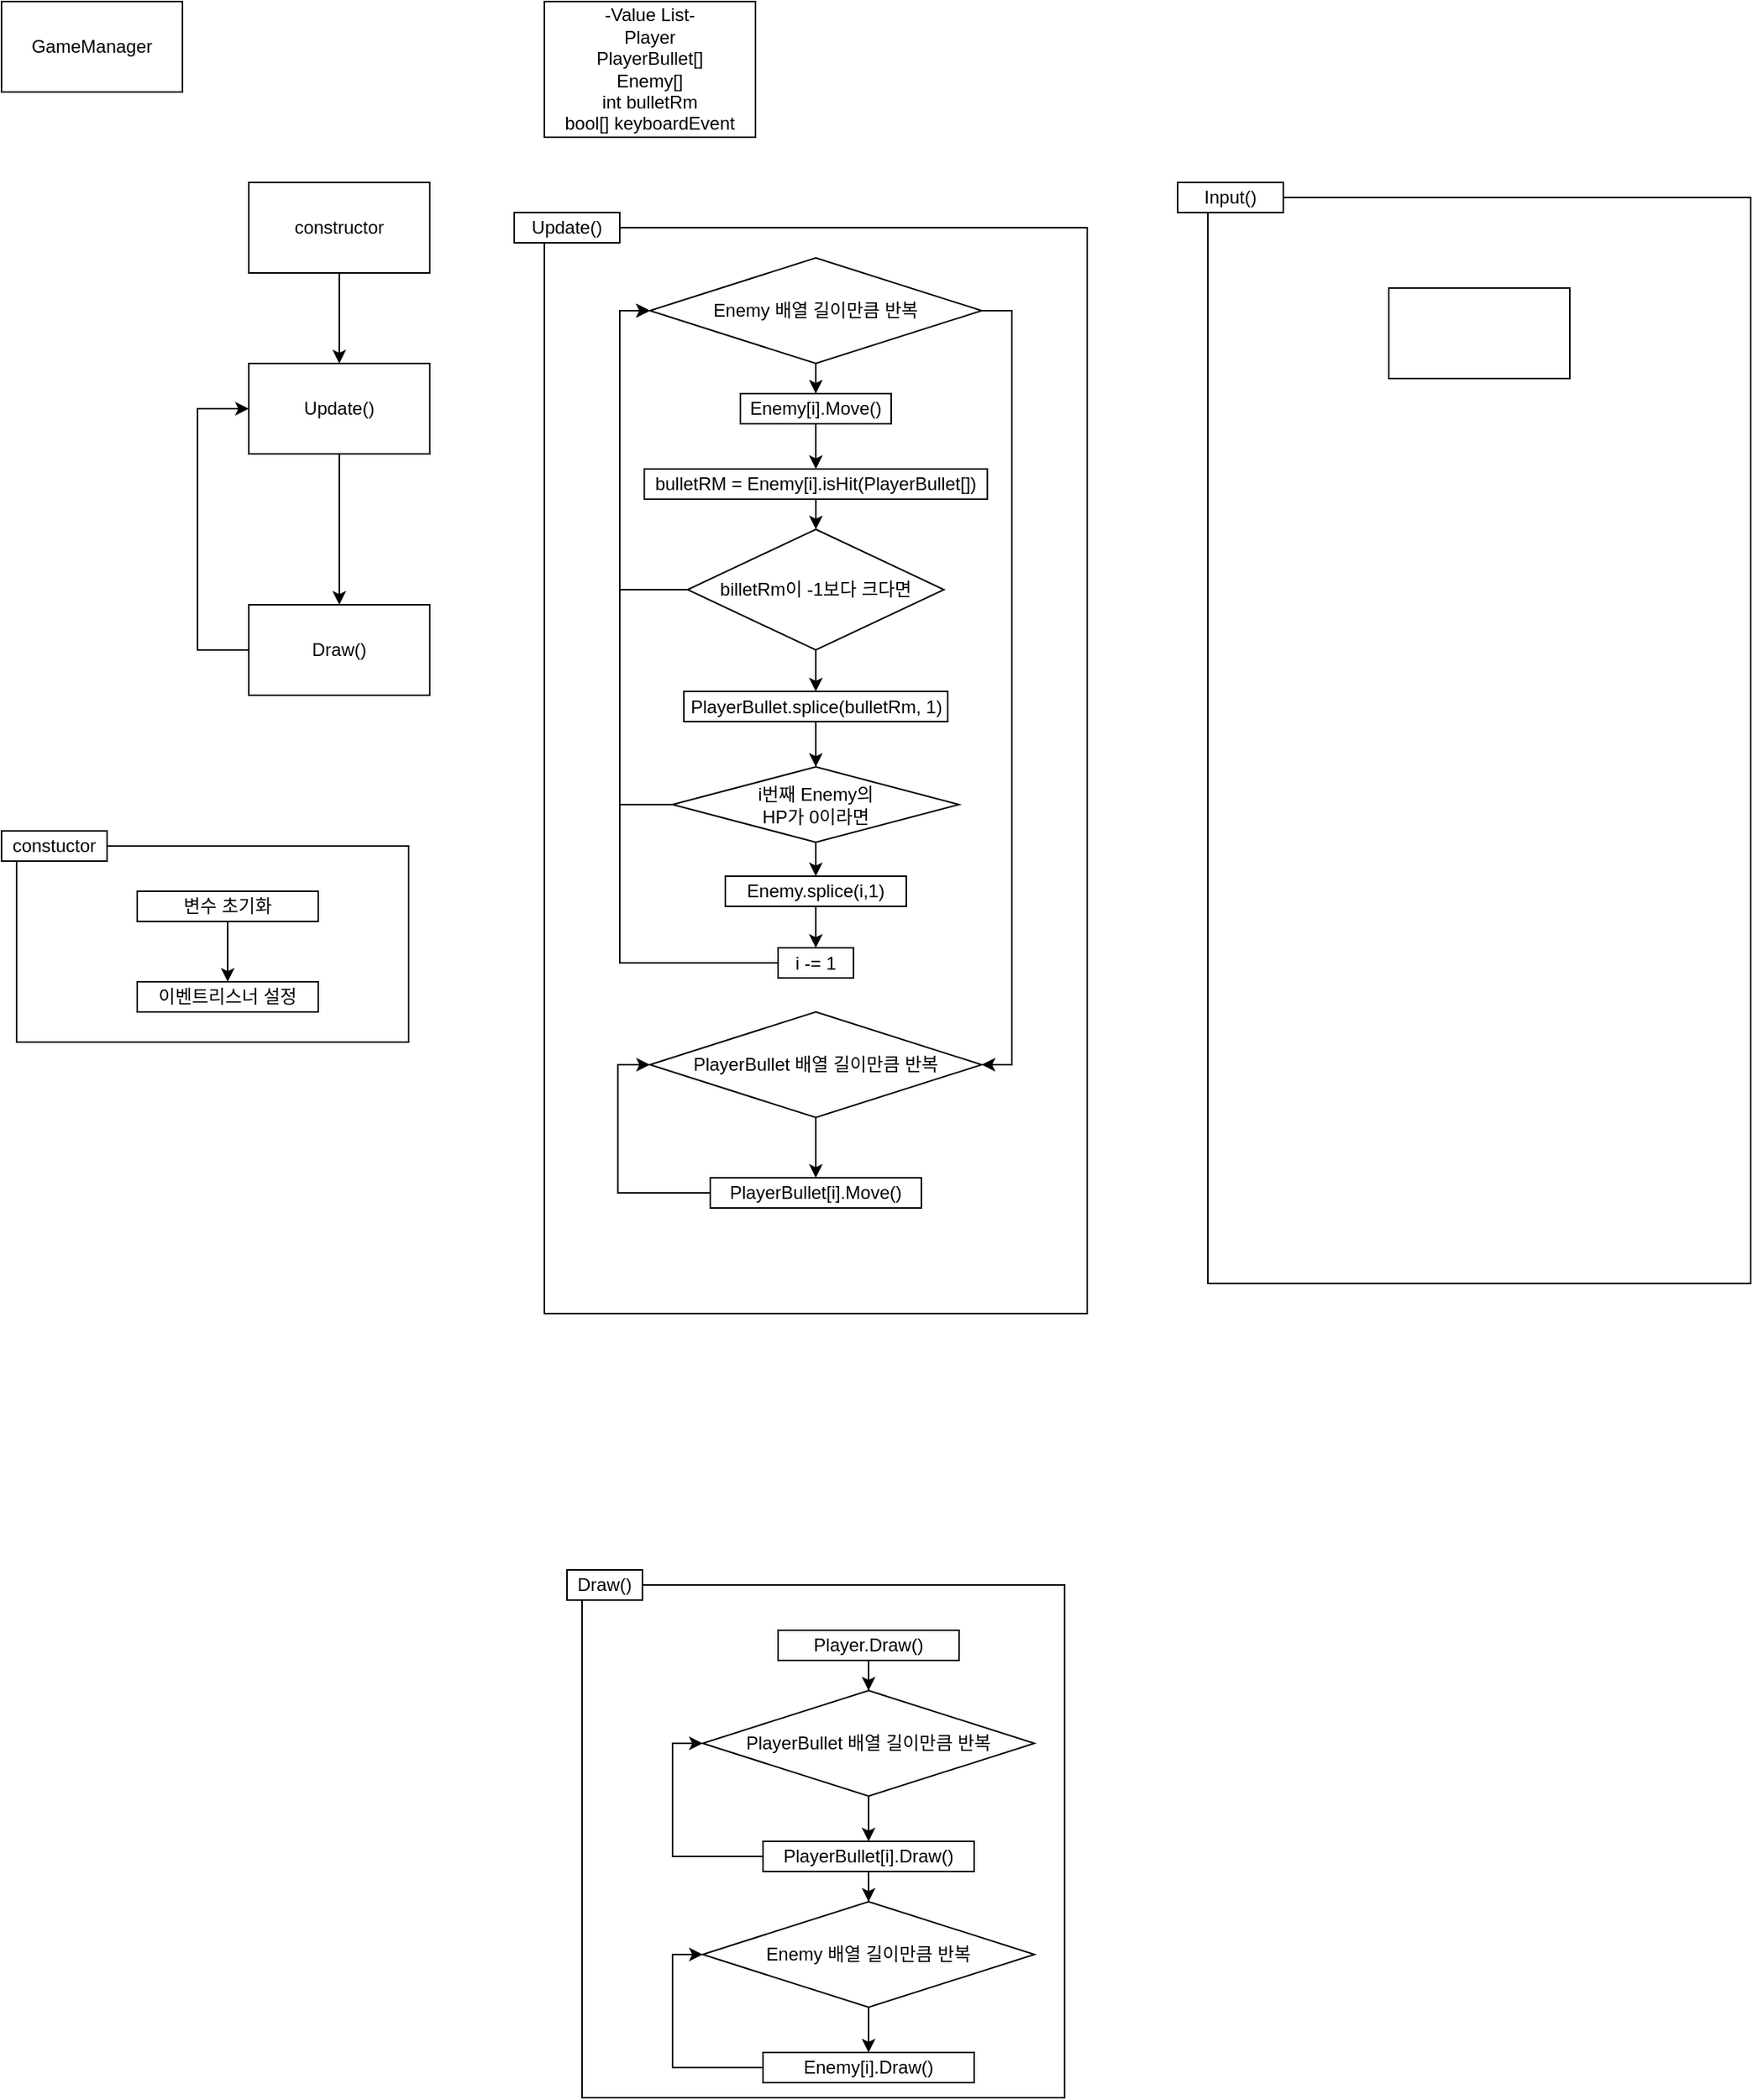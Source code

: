 <mxfile version="18.0.7" type="device"><diagram id="dOSIlctDaxzFNJbiFpln" name="Page-1"><mxGraphModel dx="1422" dy="794" grid="1" gridSize="10" guides="1" tooltips="1" connect="1" arrows="1" fold="1" page="1" pageScale="1" pageWidth="2339" pageHeight="3300" math="0" shadow="0"><root><mxCell id="0"/><mxCell id="1" parent="0"/><mxCell id="VZs8ZNXlbFE_6fzTME0p-77" value="" style="rounded=0;whiteSpace=wrap;html=1;" parent="1" vertex="1"><mxGeometry x="40" y="590" width="260" height="130" as="geometry"/></mxCell><mxCell id="VZs8ZNXlbFE_6fzTME0p-37" value="" style="rounded=0;whiteSpace=wrap;html=1;" parent="1" vertex="1"><mxGeometry x="415" y="1080" width="320" height="340" as="geometry"/></mxCell><mxCell id="VZs8ZNXlbFE_6fzTME0p-10" value="" style="rounded=0;whiteSpace=wrap;html=1;" parent="1" vertex="1"><mxGeometry x="390" y="180" width="360" height="720" as="geometry"/></mxCell><mxCell id="VZs8ZNXlbFE_6fzTME0p-1" value="GameManager" style="rounded=0;whiteSpace=wrap;html=1;" parent="1" vertex="1"><mxGeometry x="30" y="30" width="120" height="60" as="geometry"/></mxCell><mxCell id="VZs8ZNXlbFE_6fzTME0p-5" style="edgeStyle=orthogonalEdgeStyle;rounded=0;orthogonalLoop=1;jettySize=auto;html=1;entryX=0.5;entryY=0;entryDx=0;entryDy=0;" parent="1" source="VZs8ZNXlbFE_6fzTME0p-2" target="VZs8ZNXlbFE_6fzTME0p-3" edge="1"><mxGeometry relative="1" as="geometry"/></mxCell><mxCell id="VZs8ZNXlbFE_6fzTME0p-2" value="constructor" style="rounded=0;whiteSpace=wrap;html=1;" parent="1" vertex="1"><mxGeometry x="194" y="150" width="120" height="60" as="geometry"/></mxCell><mxCell id="VZs8ZNXlbFE_6fzTME0p-6" style="edgeStyle=orthogonalEdgeStyle;rounded=0;orthogonalLoop=1;jettySize=auto;html=1;entryX=0.5;entryY=0;entryDx=0;entryDy=0;" parent="1" source="VZs8ZNXlbFE_6fzTME0p-3" target="VZs8ZNXlbFE_6fzTME0p-4" edge="1"><mxGeometry relative="1" as="geometry"/></mxCell><mxCell id="VZs8ZNXlbFE_6fzTME0p-3" value="Update()" style="rounded=0;whiteSpace=wrap;html=1;" parent="1" vertex="1"><mxGeometry x="194" y="270" width="120" height="60" as="geometry"/></mxCell><mxCell id="VZs8ZNXlbFE_6fzTME0p-7" style="edgeStyle=orthogonalEdgeStyle;rounded=0;orthogonalLoop=1;jettySize=auto;html=1;entryX=0;entryY=0.5;entryDx=0;entryDy=0;" parent="1" source="VZs8ZNXlbFE_6fzTME0p-4" target="VZs8ZNXlbFE_6fzTME0p-3" edge="1"><mxGeometry relative="1" as="geometry"><Array as="points"><mxPoint x="160" y="460"/><mxPoint x="160" y="300"/></Array></mxGeometry></mxCell><mxCell id="VZs8ZNXlbFE_6fzTME0p-4" value="Draw()" style="rounded=0;whiteSpace=wrap;html=1;" parent="1" vertex="1"><mxGeometry x="194" y="430" width="120" height="60" as="geometry"/></mxCell><mxCell id="VZs8ZNXlbFE_6fzTME0p-8" value="-Value List-&lt;br&gt;Player&lt;br&gt;PlayerBullet[]&lt;br&gt;Enemy[]&lt;br&gt;int bulletRm&lt;br&gt;bool[] keyboardEvent" style="rounded=0;whiteSpace=wrap;html=1;" parent="1" vertex="1"><mxGeometry x="390" y="30" width="140" height="90" as="geometry"/></mxCell><mxCell id="VZs8ZNXlbFE_6fzTME0p-9" value="Update()" style="rounded=0;whiteSpace=wrap;html=1;direction=south;" parent="1" vertex="1"><mxGeometry x="370" y="170" width="70" height="20" as="geometry"/></mxCell><mxCell id="kRpa_phflmBOGOGhilWF-9" style="edgeStyle=orthogonalEdgeStyle;rounded=0;orthogonalLoop=1;jettySize=auto;html=1;" edge="1" parent="1" source="VZs8ZNXlbFE_6fzTME0p-13" target="kRpa_phflmBOGOGhilWF-7"><mxGeometry relative="1" as="geometry"/></mxCell><mxCell id="kRpa_phflmBOGOGhilWF-14" style="edgeStyle=orthogonalEdgeStyle;rounded=0;orthogonalLoop=1;jettySize=auto;html=1;entryX=1;entryY=0.5;entryDx=0;entryDy=0;" edge="1" parent="1" source="VZs8ZNXlbFE_6fzTME0p-13" target="VZs8ZNXlbFE_6fzTME0p-23"><mxGeometry relative="1" as="geometry"><Array as="points"><mxPoint x="700" y="235"/><mxPoint x="700" y="735"/></Array></mxGeometry></mxCell><mxCell id="VZs8ZNXlbFE_6fzTME0p-13" value="Enemy 배열 길이만큼 반복" style="rhombus;whiteSpace=wrap;html=1;" parent="1" vertex="1"><mxGeometry x="460" y="200" width="220" height="70" as="geometry"/></mxCell><mxCell id="VZs8ZNXlbFE_6fzTME0p-83" value="" style="edgeStyle=orthogonalEdgeStyle;rounded=0;orthogonalLoop=1;jettySize=auto;html=1;" parent="1" source="VZs8ZNXlbFE_6fzTME0p-14" target="VZs8ZNXlbFE_6fzTME0p-82" edge="1"><mxGeometry relative="1" as="geometry"/></mxCell><mxCell id="VZs8ZNXlbFE_6fzTME0p-14" value="bulletRM = Enemy[i].isHit(PlayerBullet[])" style="rounded=0;whiteSpace=wrap;html=1;" parent="1" vertex="1"><mxGeometry x="456.25" y="340" width="227.5" height="20" as="geometry"/></mxCell><mxCell id="VZs8ZNXlbFE_6fzTME0p-29" style="edgeStyle=orthogonalEdgeStyle;rounded=0;orthogonalLoop=1;jettySize=auto;html=1;entryX=0.5;entryY=0;entryDx=0;entryDy=0;" parent="1" source="VZs8ZNXlbFE_6fzTME0p-23" target="VZs8ZNXlbFE_6fzTME0p-27" edge="1"><mxGeometry relative="1" as="geometry"/></mxCell><mxCell id="VZs8ZNXlbFE_6fzTME0p-23" value="PlayerBullet 배열 길이만큼 반복" style="rhombus;whiteSpace=wrap;html=1;" parent="1" vertex="1"><mxGeometry x="460" y="700" width="220" height="70" as="geometry"/></mxCell><mxCell id="VZs8ZNXlbFE_6fzTME0p-30" style="edgeStyle=orthogonalEdgeStyle;rounded=0;orthogonalLoop=1;jettySize=auto;html=1;entryX=0;entryY=0.5;entryDx=0;entryDy=0;" parent="1" source="VZs8ZNXlbFE_6fzTME0p-27" target="VZs8ZNXlbFE_6fzTME0p-23" edge="1"><mxGeometry relative="1" as="geometry"><Array as="points"><mxPoint x="438.75" y="820"/><mxPoint x="438.75" y="735"/></Array></mxGeometry></mxCell><mxCell id="VZs8ZNXlbFE_6fzTME0p-27" value="PlayerBullet[i].Move()" style="rounded=0;whiteSpace=wrap;html=1;" parent="1" vertex="1"><mxGeometry x="500" y="810" width="140" height="20" as="geometry"/></mxCell><mxCell id="VZs8ZNXlbFE_6fzTME0p-36" value="Draw()" style="rounded=0;whiteSpace=wrap;html=1;" parent="1" vertex="1"><mxGeometry x="405" y="1070" width="50" height="20" as="geometry"/></mxCell><mxCell id="VZs8ZNXlbFE_6fzTME0p-42" value="" style="edgeStyle=orthogonalEdgeStyle;rounded=0;orthogonalLoop=1;jettySize=auto;html=1;" parent="1" source="VZs8ZNXlbFE_6fzTME0p-38" target="VZs8ZNXlbFE_6fzTME0p-39" edge="1"><mxGeometry relative="1" as="geometry"/></mxCell><mxCell id="VZs8ZNXlbFE_6fzTME0p-38" value="Player.Draw()" style="rounded=0;whiteSpace=wrap;html=1;" parent="1" vertex="1"><mxGeometry x="545" y="1110" width="120" height="20" as="geometry"/></mxCell><mxCell id="VZs8ZNXlbFE_6fzTME0p-43" style="edgeStyle=orthogonalEdgeStyle;rounded=0;orthogonalLoop=1;jettySize=auto;html=1;" parent="1" source="VZs8ZNXlbFE_6fzTME0p-39" target="VZs8ZNXlbFE_6fzTME0p-41" edge="1"><mxGeometry relative="1" as="geometry"/></mxCell><mxCell id="VZs8ZNXlbFE_6fzTME0p-39" value="PlayerBullet 배열 길이만큼 반복" style="rhombus;whiteSpace=wrap;html=1;" parent="1" vertex="1"><mxGeometry x="495" y="1150" width="220" height="70" as="geometry"/></mxCell><mxCell id="VZs8ZNXlbFE_6fzTME0p-40" style="edgeStyle=orthogonalEdgeStyle;rounded=0;orthogonalLoop=1;jettySize=auto;html=1;entryX=0;entryY=0.5;entryDx=0;entryDy=0;" parent="1" source="VZs8ZNXlbFE_6fzTME0p-41" target="VZs8ZNXlbFE_6fzTME0p-39" edge="1"><mxGeometry relative="1" as="geometry"><Array as="points"><mxPoint x="475" y="1260"/><mxPoint x="475" y="1185"/></Array></mxGeometry></mxCell><mxCell id="VZs8ZNXlbFE_6fzTME0p-52" value="" style="edgeStyle=orthogonalEdgeStyle;rounded=0;orthogonalLoop=1;jettySize=auto;html=1;" parent="1" source="VZs8ZNXlbFE_6fzTME0p-41" target="VZs8ZNXlbFE_6fzTME0p-45" edge="1"><mxGeometry relative="1" as="geometry"/></mxCell><mxCell id="VZs8ZNXlbFE_6fzTME0p-41" value="PlayerBullet[i].Draw()" style="rounded=0;whiteSpace=wrap;html=1;" parent="1" vertex="1"><mxGeometry x="535" y="1250" width="140" height="20" as="geometry"/></mxCell><mxCell id="VZs8ZNXlbFE_6fzTME0p-50" style="edgeStyle=orthogonalEdgeStyle;rounded=0;orthogonalLoop=1;jettySize=auto;html=1;entryX=0.5;entryY=0;entryDx=0;entryDy=0;" parent="1" source="VZs8ZNXlbFE_6fzTME0p-45" target="VZs8ZNXlbFE_6fzTME0p-49" edge="1"><mxGeometry relative="1" as="geometry"/></mxCell><mxCell id="VZs8ZNXlbFE_6fzTME0p-45" value="Enemy 배열 길이만큼 반복" style="rhombus;whiteSpace=wrap;html=1;" parent="1" vertex="1"><mxGeometry x="495" y="1290" width="220" height="70" as="geometry"/></mxCell><mxCell id="VZs8ZNXlbFE_6fzTME0p-51" style="edgeStyle=orthogonalEdgeStyle;rounded=0;orthogonalLoop=1;jettySize=auto;html=1;entryX=0;entryY=0.5;entryDx=0;entryDy=0;" parent="1" source="VZs8ZNXlbFE_6fzTME0p-49" target="VZs8ZNXlbFE_6fzTME0p-45" edge="1"><mxGeometry relative="1" as="geometry"><Array as="points"><mxPoint x="475" y="1400"/><mxPoint x="475" y="1325"/></Array></mxGeometry></mxCell><mxCell id="VZs8ZNXlbFE_6fzTME0p-49" value="Enemy[i].Draw()" style="rounded=0;whiteSpace=wrap;html=1;" parent="1" vertex="1"><mxGeometry x="535" y="1390" width="140" height="20" as="geometry"/></mxCell><mxCell id="VZs8ZNXlbFE_6fzTME0p-75" style="edgeStyle=orthogonalEdgeStyle;rounded=0;orthogonalLoop=1;jettySize=auto;html=1;" parent="1" source="VZs8ZNXlbFE_6fzTME0p-58" target="VZs8ZNXlbFE_6fzTME0p-61" edge="1"><mxGeometry relative="1" as="geometry"/></mxCell><mxCell id="VZs8ZNXlbFE_6fzTME0p-58" value="PlayerBullet.splice(bulletRm, 1)" style="rounded=0;whiteSpace=wrap;html=1;" parent="1" vertex="1"><mxGeometry x="482.5" y="487.5" width="175" height="20" as="geometry"/></mxCell><mxCell id="VZs8ZNXlbFE_6fzTME0p-63" style="edgeStyle=orthogonalEdgeStyle;rounded=0;orthogonalLoop=1;jettySize=auto;html=1;" parent="1" source="VZs8ZNXlbFE_6fzTME0p-61" target="VZs8ZNXlbFE_6fzTME0p-62" edge="1"><mxGeometry relative="1" as="geometry"/></mxCell><mxCell id="kRpa_phflmBOGOGhilWF-12" style="edgeStyle=orthogonalEdgeStyle;rounded=0;orthogonalLoop=1;jettySize=auto;html=1;" edge="1" parent="1" source="VZs8ZNXlbFE_6fzTME0p-61" target="VZs8ZNXlbFE_6fzTME0p-13"><mxGeometry relative="1" as="geometry"><Array as="points"><mxPoint x="440" y="562.5"/><mxPoint x="440" y="235"/></Array></mxGeometry></mxCell><mxCell id="VZs8ZNXlbFE_6fzTME0p-61" value="i번째 Enemy의&lt;br&gt;HP가 0이라면" style="rhombus;whiteSpace=wrap;html=1;" parent="1" vertex="1"><mxGeometry x="475" y="537.5" width="190" height="50" as="geometry"/></mxCell><mxCell id="VZs8ZNXlbFE_6fzTME0p-70" value="" style="edgeStyle=orthogonalEdgeStyle;rounded=0;orthogonalLoop=1;jettySize=auto;html=1;" parent="1" source="VZs8ZNXlbFE_6fzTME0p-62" target="VZs8ZNXlbFE_6fzTME0p-69" edge="1"><mxGeometry relative="1" as="geometry"/></mxCell><mxCell id="VZs8ZNXlbFE_6fzTME0p-62" value="Enemy.splice(i,1)" style="rounded=0;whiteSpace=wrap;html=1;" parent="1" vertex="1"><mxGeometry x="510" y="610" width="120" height="20" as="geometry"/></mxCell><mxCell id="kRpa_phflmBOGOGhilWF-13" style="edgeStyle=orthogonalEdgeStyle;rounded=0;orthogonalLoop=1;jettySize=auto;html=1;entryX=0;entryY=0.5;entryDx=0;entryDy=0;" edge="1" parent="1" source="VZs8ZNXlbFE_6fzTME0p-69" target="VZs8ZNXlbFE_6fzTME0p-13"><mxGeometry relative="1" as="geometry"><Array as="points"><mxPoint x="440" y="668"/><mxPoint x="440" y="235"/></Array></mxGeometry></mxCell><mxCell id="VZs8ZNXlbFE_6fzTME0p-69" value="i -= 1" style="rounded=0;whiteSpace=wrap;html=1;" parent="1" vertex="1"><mxGeometry x="545" y="657.5" width="50" height="20" as="geometry"/></mxCell><mxCell id="VZs8ZNXlbFE_6fzTME0p-76" value="constuctor" style="rounded=0;whiteSpace=wrap;html=1;" parent="1" vertex="1"><mxGeometry x="30" y="580" width="70" height="20" as="geometry"/></mxCell><mxCell id="VZs8ZNXlbFE_6fzTME0p-80" value="" style="edgeStyle=orthogonalEdgeStyle;rounded=0;orthogonalLoop=1;jettySize=auto;html=1;" parent="1" source="VZs8ZNXlbFE_6fzTME0p-78" target="VZs8ZNXlbFE_6fzTME0p-79" edge="1"><mxGeometry relative="1" as="geometry"/></mxCell><mxCell id="VZs8ZNXlbFE_6fzTME0p-78" value="변수 초기화" style="rounded=0;whiteSpace=wrap;html=1;" parent="1" vertex="1"><mxGeometry x="120" y="620" width="120" height="20" as="geometry"/></mxCell><mxCell id="VZs8ZNXlbFE_6fzTME0p-79" value="이벤트리스너 설정" style="rounded=0;whiteSpace=wrap;html=1;" parent="1" vertex="1"><mxGeometry x="120" y="680" width="120" height="20" as="geometry"/></mxCell><mxCell id="VZs8ZNXlbFE_6fzTME0p-84" value="" style="edgeStyle=orthogonalEdgeStyle;rounded=0;orthogonalLoop=1;jettySize=auto;html=1;entryX=0.5;entryY=0;entryDx=0;entryDy=0;" parent="1" source="VZs8ZNXlbFE_6fzTME0p-82" target="VZs8ZNXlbFE_6fzTME0p-58" edge="1"><mxGeometry relative="1" as="geometry"/></mxCell><mxCell id="kRpa_phflmBOGOGhilWF-11" style="edgeStyle=orthogonalEdgeStyle;rounded=0;orthogonalLoop=1;jettySize=auto;html=1;entryX=0;entryY=0.5;entryDx=0;entryDy=0;" edge="1" parent="1" source="VZs8ZNXlbFE_6fzTME0p-82" target="VZs8ZNXlbFE_6fzTME0p-13"><mxGeometry relative="1" as="geometry"><Array as="points"><mxPoint x="440" y="420"/><mxPoint x="440" y="235"/></Array></mxGeometry></mxCell><mxCell id="VZs8ZNXlbFE_6fzTME0p-82" value="billetRm이 -1보다 크다면" style="rhombus;whiteSpace=wrap;html=1;" parent="1" vertex="1"><mxGeometry x="485" y="380" width="170" height="80" as="geometry"/></mxCell><mxCell id="kRpa_phflmBOGOGhilWF-3" value="" style="rounded=0;whiteSpace=wrap;html=1;" vertex="1" parent="1"><mxGeometry x="830" y="160" width="360" height="720" as="geometry"/></mxCell><mxCell id="kRpa_phflmBOGOGhilWF-4" value="Input()" style="rounded=0;whiteSpace=wrap;html=1;direction=south;" vertex="1" parent="1"><mxGeometry x="810" y="150" width="70" height="20" as="geometry"/></mxCell><mxCell id="kRpa_phflmBOGOGhilWF-5" value="" style="rounded=0;whiteSpace=wrap;html=1;" vertex="1" parent="1"><mxGeometry x="950" y="220" width="120" height="60" as="geometry"/></mxCell><mxCell id="kRpa_phflmBOGOGhilWF-10" style="edgeStyle=orthogonalEdgeStyle;rounded=0;orthogonalLoop=1;jettySize=auto;html=1;" edge="1" parent="1" source="kRpa_phflmBOGOGhilWF-7" target="VZs8ZNXlbFE_6fzTME0p-14"><mxGeometry relative="1" as="geometry"/></mxCell><mxCell id="kRpa_phflmBOGOGhilWF-7" value="Enemy[i].Move()" style="rounded=0;whiteSpace=wrap;html=1;" vertex="1" parent="1"><mxGeometry x="520" y="290" width="100" height="20" as="geometry"/></mxCell></root></mxGraphModel></diagram></mxfile>